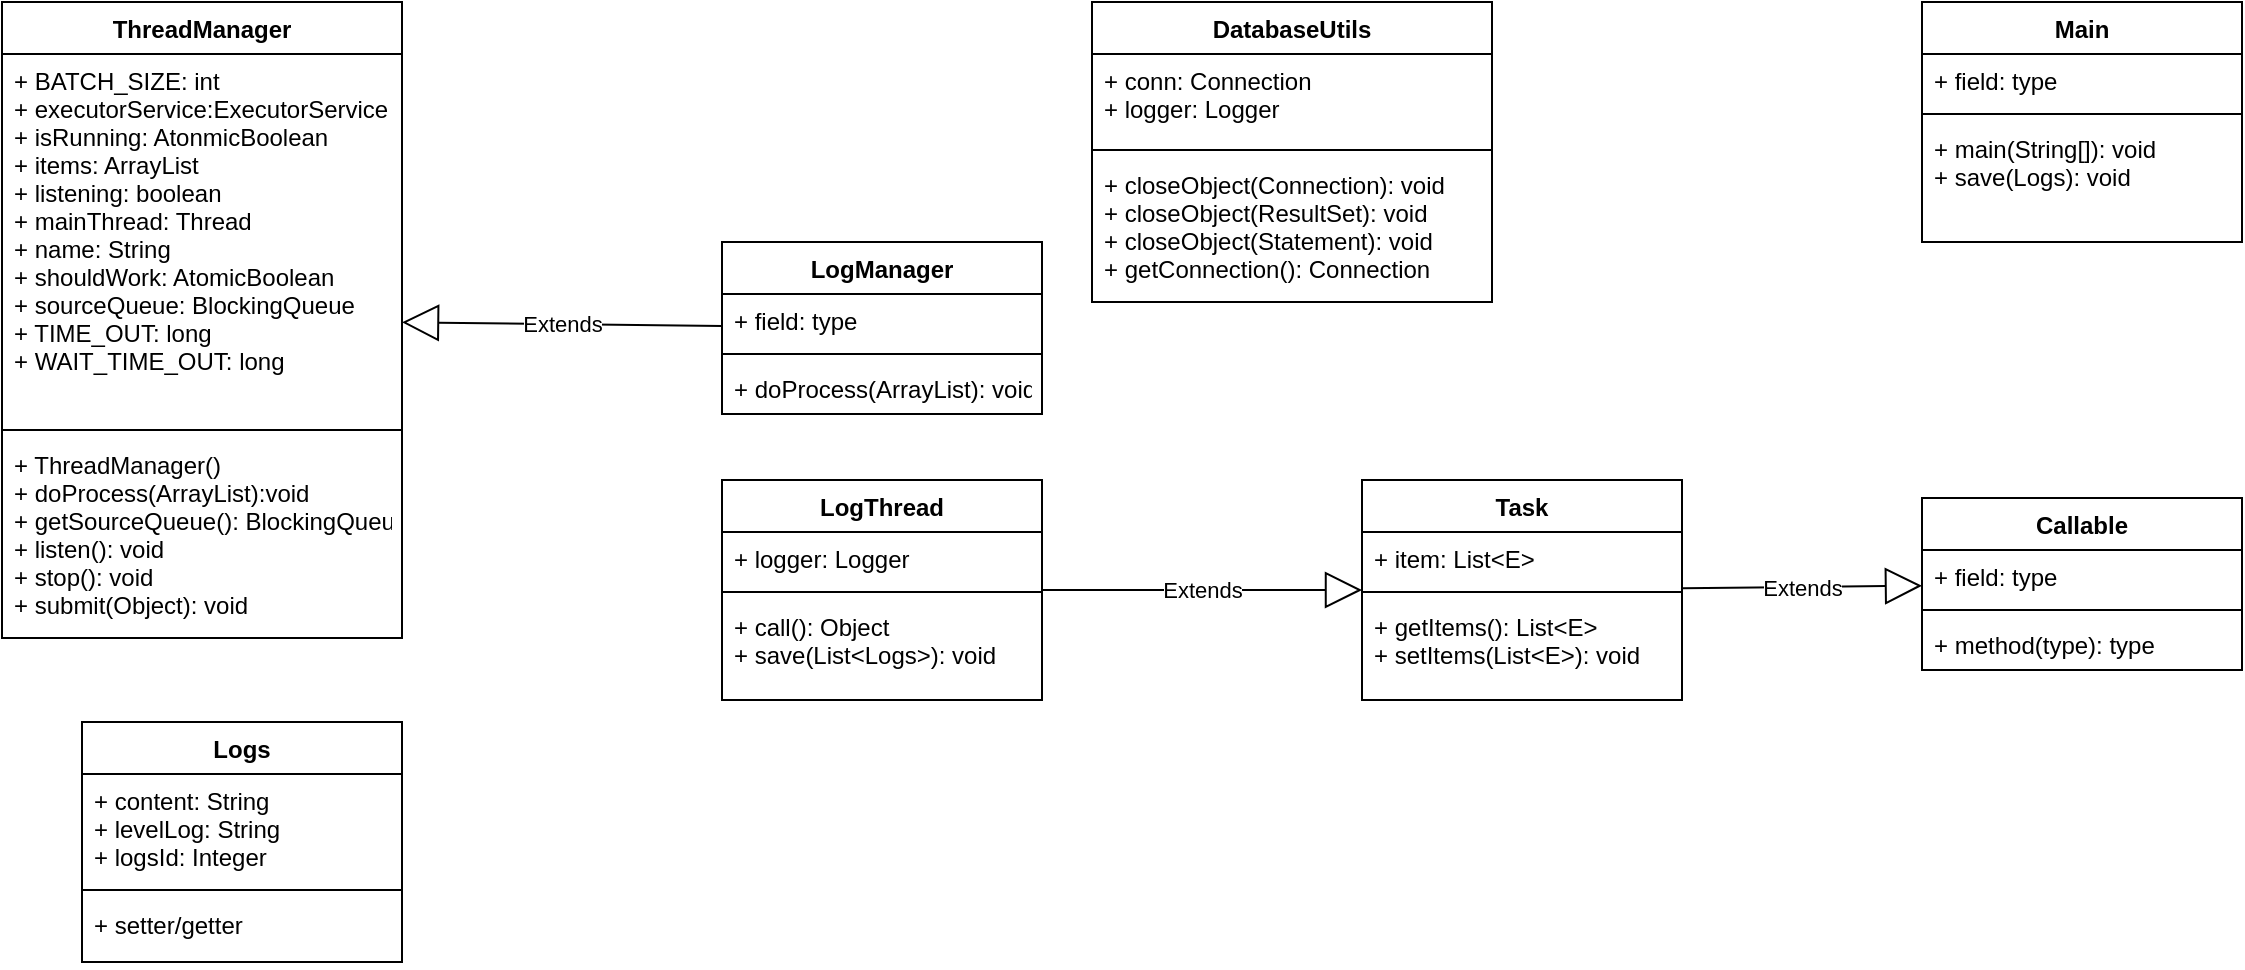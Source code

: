 <mxfile version="15.4.0" type="device"><diagram id="cdWsfqwIf6NKm106x6uf" name="java-logging"><mxGraphModel dx="1108" dy="520" grid="1" gridSize="10" guides="1" tooltips="1" connect="1" arrows="1" fold="1" page="1" pageScale="1" pageWidth="1169" pageHeight="827" math="0" shadow="0"><root><mxCell id="0"/><mxCell id="1" parent="0"/><mxCell id="k3HGvyZ2ZICIySwEidE3-1" value="Main" style="swimlane;fontStyle=1;align=center;verticalAlign=top;childLayout=stackLayout;horizontal=1;startSize=26;horizontalStack=0;resizeParent=1;resizeParentMax=0;resizeLast=0;collapsible=1;marginBottom=0;" vertex="1" parent="1"><mxGeometry x="1000" y="120" width="160" height="120" as="geometry"/></mxCell><mxCell id="k3HGvyZ2ZICIySwEidE3-2" value="+ field: type" style="text;strokeColor=none;fillColor=none;align=left;verticalAlign=top;spacingLeft=4;spacingRight=4;overflow=hidden;rotatable=0;points=[[0,0.5],[1,0.5]];portConstraint=eastwest;" vertex="1" parent="k3HGvyZ2ZICIySwEidE3-1"><mxGeometry y="26" width="160" height="26" as="geometry"/></mxCell><mxCell id="k3HGvyZ2ZICIySwEidE3-3" value="" style="line;strokeWidth=1;fillColor=none;align=left;verticalAlign=middle;spacingTop=-1;spacingLeft=3;spacingRight=3;rotatable=0;labelPosition=right;points=[];portConstraint=eastwest;" vertex="1" parent="k3HGvyZ2ZICIySwEidE3-1"><mxGeometry y="52" width="160" height="8" as="geometry"/></mxCell><mxCell id="k3HGvyZ2ZICIySwEidE3-4" value="+ main(String[]): void&#10;+ save(Logs): void" style="text;strokeColor=none;fillColor=none;align=left;verticalAlign=top;spacingLeft=4;spacingRight=4;overflow=hidden;rotatable=0;points=[[0,0.5],[1,0.5]];portConstraint=eastwest;" vertex="1" parent="k3HGvyZ2ZICIySwEidE3-1"><mxGeometry y="60" width="160" height="60" as="geometry"/></mxCell><mxCell id="k3HGvyZ2ZICIySwEidE3-5" value="ThreadManager" style="swimlane;fontStyle=1;align=center;verticalAlign=top;childLayout=stackLayout;horizontal=1;startSize=26;horizontalStack=0;resizeParent=1;resizeParentMax=0;resizeLast=0;collapsible=1;marginBottom=0;" vertex="1" parent="1"><mxGeometry x="40" y="120" width="200" height="318" as="geometry"/></mxCell><mxCell id="k3HGvyZ2ZICIySwEidE3-6" value="+ BATCH_SIZE: int&#10;+ executorService:ExecutorService&#10;+ isRunning: AtonmicBoolean&#10;+ items: ArrayList&#10;+ listening: boolean&#10;+ mainThread: Thread&#10;+ name: String&#10;+ shouldWork: AtomicBoolean&#10;+ sourceQueue: BlockingQueue&#10;+ TIME_OUT: long&#10;+ WAIT_TIME_OUT: long" style="text;strokeColor=none;fillColor=none;align=left;verticalAlign=top;spacingLeft=4;spacingRight=4;overflow=hidden;rotatable=0;points=[[0,0.5],[1,0.5]];portConstraint=eastwest;" vertex="1" parent="k3HGvyZ2ZICIySwEidE3-5"><mxGeometry y="26" width="200" height="184" as="geometry"/></mxCell><mxCell id="k3HGvyZ2ZICIySwEidE3-7" value="" style="line;strokeWidth=1;fillColor=none;align=left;verticalAlign=middle;spacingTop=-1;spacingLeft=3;spacingRight=3;rotatable=0;labelPosition=right;points=[];portConstraint=eastwest;" vertex="1" parent="k3HGvyZ2ZICIySwEidE3-5"><mxGeometry y="210" width="200" height="8" as="geometry"/></mxCell><mxCell id="k3HGvyZ2ZICIySwEidE3-8" value="+ ThreadManager()&#10;+ doProcess(ArrayList):void&#10;+ getSourceQueue(): BlockingQueue&#10;+ listen(): void&#10;+ stop(): void&#10;+ submit(Object): void&#10;" style="text;strokeColor=none;fillColor=none;align=left;verticalAlign=top;spacingLeft=4;spacingRight=4;overflow=hidden;rotatable=0;points=[[0,0.5],[1,0.5]];portConstraint=eastwest;" vertex="1" parent="k3HGvyZ2ZICIySwEidE3-5"><mxGeometry y="218" width="200" height="100" as="geometry"/></mxCell><mxCell id="k3HGvyZ2ZICIySwEidE3-9" value="Task" style="swimlane;fontStyle=1;align=center;verticalAlign=top;childLayout=stackLayout;horizontal=1;startSize=26;horizontalStack=0;resizeParent=1;resizeParentMax=0;resizeLast=0;collapsible=1;marginBottom=0;" vertex="1" parent="1"><mxGeometry x="720" y="359" width="160" height="110" as="geometry"/></mxCell><mxCell id="k3HGvyZ2ZICIySwEidE3-10" value="+ item: List&lt;E&gt;" style="text;strokeColor=none;fillColor=none;align=left;verticalAlign=top;spacingLeft=4;spacingRight=4;overflow=hidden;rotatable=0;points=[[0,0.5],[1,0.5]];portConstraint=eastwest;" vertex="1" parent="k3HGvyZ2ZICIySwEidE3-9"><mxGeometry y="26" width="160" height="26" as="geometry"/></mxCell><mxCell id="k3HGvyZ2ZICIySwEidE3-11" value="" style="line;strokeWidth=1;fillColor=none;align=left;verticalAlign=middle;spacingTop=-1;spacingLeft=3;spacingRight=3;rotatable=0;labelPosition=right;points=[];portConstraint=eastwest;" vertex="1" parent="k3HGvyZ2ZICIySwEidE3-9"><mxGeometry y="52" width="160" height="8" as="geometry"/></mxCell><mxCell id="k3HGvyZ2ZICIySwEidE3-12" value="+ getItems(): List&lt;E&gt;&#10;+ setItems(List&lt;E&gt;): void" style="text;strokeColor=none;fillColor=none;align=left;verticalAlign=top;spacingLeft=4;spacingRight=4;overflow=hidden;rotatable=0;points=[[0,0.5],[1,0.5]];portConstraint=eastwest;" vertex="1" parent="k3HGvyZ2ZICIySwEidE3-9"><mxGeometry y="60" width="160" height="50" as="geometry"/></mxCell><mxCell id="k3HGvyZ2ZICIySwEidE3-13" value="LogThread" style="swimlane;fontStyle=1;align=center;verticalAlign=top;childLayout=stackLayout;horizontal=1;startSize=26;horizontalStack=0;resizeParent=1;resizeParentMax=0;resizeLast=0;collapsible=1;marginBottom=0;" vertex="1" parent="1"><mxGeometry x="400" y="359" width="160" height="110" as="geometry"/></mxCell><mxCell id="k3HGvyZ2ZICIySwEidE3-14" value="+ logger: Logger" style="text;strokeColor=none;fillColor=none;align=left;verticalAlign=top;spacingLeft=4;spacingRight=4;overflow=hidden;rotatable=0;points=[[0,0.5],[1,0.5]];portConstraint=eastwest;" vertex="1" parent="k3HGvyZ2ZICIySwEidE3-13"><mxGeometry y="26" width="160" height="26" as="geometry"/></mxCell><mxCell id="k3HGvyZ2ZICIySwEidE3-15" value="" style="line;strokeWidth=1;fillColor=none;align=left;verticalAlign=middle;spacingTop=-1;spacingLeft=3;spacingRight=3;rotatable=0;labelPosition=right;points=[];portConstraint=eastwest;" vertex="1" parent="k3HGvyZ2ZICIySwEidE3-13"><mxGeometry y="52" width="160" height="8" as="geometry"/></mxCell><mxCell id="k3HGvyZ2ZICIySwEidE3-16" value="+ call(): Object&#10;+ save(List&lt;Logs&gt;): void" style="text;strokeColor=none;fillColor=none;align=left;verticalAlign=top;spacingLeft=4;spacingRight=4;overflow=hidden;rotatable=0;points=[[0,0.5],[1,0.5]];portConstraint=eastwest;" vertex="1" parent="k3HGvyZ2ZICIySwEidE3-13"><mxGeometry y="60" width="160" height="50" as="geometry"/></mxCell><mxCell id="k3HGvyZ2ZICIySwEidE3-17" value="Logs" style="swimlane;fontStyle=1;align=center;verticalAlign=top;childLayout=stackLayout;horizontal=1;startSize=26;horizontalStack=0;resizeParent=1;resizeParentMax=0;resizeLast=0;collapsible=1;marginBottom=0;" vertex="1" parent="1"><mxGeometry x="80" y="480" width="160" height="120" as="geometry"/></mxCell><mxCell id="k3HGvyZ2ZICIySwEidE3-18" value="+ content: String&#10;+ levelLog: String&#10;+ logsId: Integer" style="text;strokeColor=none;fillColor=none;align=left;verticalAlign=top;spacingLeft=4;spacingRight=4;overflow=hidden;rotatable=0;points=[[0,0.5],[1,0.5]];portConstraint=eastwest;" vertex="1" parent="k3HGvyZ2ZICIySwEidE3-17"><mxGeometry y="26" width="160" height="54" as="geometry"/></mxCell><mxCell id="k3HGvyZ2ZICIySwEidE3-19" value="" style="line;strokeWidth=1;fillColor=none;align=left;verticalAlign=middle;spacingTop=-1;spacingLeft=3;spacingRight=3;rotatable=0;labelPosition=right;points=[];portConstraint=eastwest;" vertex="1" parent="k3HGvyZ2ZICIySwEidE3-17"><mxGeometry y="80" width="160" height="8" as="geometry"/></mxCell><mxCell id="k3HGvyZ2ZICIySwEidE3-20" value="+ setter/getter" style="text;strokeColor=none;fillColor=none;align=left;verticalAlign=top;spacingLeft=4;spacingRight=4;overflow=hidden;rotatable=0;points=[[0,0.5],[1,0.5]];portConstraint=eastwest;" vertex="1" parent="k3HGvyZ2ZICIySwEidE3-17"><mxGeometry y="88" width="160" height="32" as="geometry"/></mxCell><mxCell id="k3HGvyZ2ZICIySwEidE3-21" value="LogManager" style="swimlane;fontStyle=1;align=center;verticalAlign=top;childLayout=stackLayout;horizontal=1;startSize=26;horizontalStack=0;resizeParent=1;resizeParentMax=0;resizeLast=0;collapsible=1;marginBottom=0;" vertex="1" parent="1"><mxGeometry x="400" y="240" width="160" height="86" as="geometry"/></mxCell><mxCell id="k3HGvyZ2ZICIySwEidE3-22" value="+ field: type" style="text;strokeColor=none;fillColor=none;align=left;verticalAlign=top;spacingLeft=4;spacingRight=4;overflow=hidden;rotatable=0;points=[[0,0.5],[1,0.5]];portConstraint=eastwest;" vertex="1" parent="k3HGvyZ2ZICIySwEidE3-21"><mxGeometry y="26" width="160" height="26" as="geometry"/></mxCell><mxCell id="k3HGvyZ2ZICIySwEidE3-23" value="" style="line;strokeWidth=1;fillColor=none;align=left;verticalAlign=middle;spacingTop=-1;spacingLeft=3;spacingRight=3;rotatable=0;labelPosition=right;points=[];portConstraint=eastwest;" vertex="1" parent="k3HGvyZ2ZICIySwEidE3-21"><mxGeometry y="52" width="160" height="8" as="geometry"/></mxCell><mxCell id="k3HGvyZ2ZICIySwEidE3-24" value="+ doProcess(ArrayList): void" style="text;strokeColor=none;fillColor=none;align=left;verticalAlign=top;spacingLeft=4;spacingRight=4;overflow=hidden;rotatable=0;points=[[0,0.5],[1,0.5]];portConstraint=eastwest;" vertex="1" parent="k3HGvyZ2ZICIySwEidE3-21"><mxGeometry y="60" width="160" height="26" as="geometry"/></mxCell><mxCell id="k3HGvyZ2ZICIySwEidE3-25" value="DatabaseUtils" style="swimlane;fontStyle=1;align=center;verticalAlign=top;childLayout=stackLayout;horizontal=1;startSize=26;horizontalStack=0;resizeParent=1;resizeParentMax=0;resizeLast=0;collapsible=1;marginBottom=0;" vertex="1" parent="1"><mxGeometry x="585" y="120" width="200" height="150" as="geometry"/></mxCell><mxCell id="k3HGvyZ2ZICIySwEidE3-26" value="+ conn: Connection&#10;+ logger: Logger" style="text;strokeColor=none;fillColor=none;align=left;verticalAlign=top;spacingLeft=4;spacingRight=4;overflow=hidden;rotatable=0;points=[[0,0.5],[1,0.5]];portConstraint=eastwest;" vertex="1" parent="k3HGvyZ2ZICIySwEidE3-25"><mxGeometry y="26" width="200" height="44" as="geometry"/></mxCell><mxCell id="k3HGvyZ2ZICIySwEidE3-27" value="" style="line;strokeWidth=1;fillColor=none;align=left;verticalAlign=middle;spacingTop=-1;spacingLeft=3;spacingRight=3;rotatable=0;labelPosition=right;points=[];portConstraint=eastwest;" vertex="1" parent="k3HGvyZ2ZICIySwEidE3-25"><mxGeometry y="70" width="200" height="8" as="geometry"/></mxCell><mxCell id="k3HGvyZ2ZICIySwEidE3-28" value="+ closeObject(Connection): void&#10;+ closeObject(ResultSet): void&#10;+ closeObject(Statement): void&#10;+ getConnection(): Connection&#10;" style="text;strokeColor=none;fillColor=none;align=left;verticalAlign=top;spacingLeft=4;spacingRight=4;overflow=hidden;rotatable=0;points=[[0,0.5],[1,0.5]];portConstraint=eastwest;" vertex="1" parent="k3HGvyZ2ZICIySwEidE3-25"><mxGeometry y="78" width="200" height="72" as="geometry"/></mxCell><mxCell id="k3HGvyZ2ZICIySwEidE3-29" value="Extends" style="endArrow=block;endSize=16;endFill=0;html=1;rounded=0;" edge="1" parent="1" source="k3HGvyZ2ZICIySwEidE3-21" target="k3HGvyZ2ZICIySwEidE3-5"><mxGeometry width="160" relative="1" as="geometry"><mxPoint x="290" y="70" as="sourcePoint"/><mxPoint x="450" y="70" as="targetPoint"/></mxGeometry></mxCell><mxCell id="k3HGvyZ2ZICIySwEidE3-31" value="Extends" style="endArrow=block;endSize=16;endFill=0;html=1;rounded=0;" edge="1" parent="1" source="k3HGvyZ2ZICIySwEidE3-13" target="k3HGvyZ2ZICIySwEidE3-9"><mxGeometry width="160" relative="1" as="geometry"><mxPoint x="630" y="280" as="sourcePoint"/><mxPoint x="790" y="280" as="targetPoint"/></mxGeometry></mxCell><mxCell id="k3HGvyZ2ZICIySwEidE3-32" value="Callable" style="swimlane;fontStyle=1;align=center;verticalAlign=top;childLayout=stackLayout;horizontal=1;startSize=26;horizontalStack=0;resizeParent=1;resizeParentMax=0;resizeLast=0;collapsible=1;marginBottom=0;" vertex="1" parent="1"><mxGeometry x="1000" y="368" width="160" height="86" as="geometry"/></mxCell><mxCell id="k3HGvyZ2ZICIySwEidE3-33" value="+ field: type" style="text;strokeColor=none;fillColor=none;align=left;verticalAlign=top;spacingLeft=4;spacingRight=4;overflow=hidden;rotatable=0;points=[[0,0.5],[1,0.5]];portConstraint=eastwest;" vertex="1" parent="k3HGvyZ2ZICIySwEidE3-32"><mxGeometry y="26" width="160" height="26" as="geometry"/></mxCell><mxCell id="k3HGvyZ2ZICIySwEidE3-34" value="" style="line;strokeWidth=1;fillColor=none;align=left;verticalAlign=middle;spacingTop=-1;spacingLeft=3;spacingRight=3;rotatable=0;labelPosition=right;points=[];portConstraint=eastwest;" vertex="1" parent="k3HGvyZ2ZICIySwEidE3-32"><mxGeometry y="52" width="160" height="8" as="geometry"/></mxCell><mxCell id="k3HGvyZ2ZICIySwEidE3-35" value="+ method(type): type" style="text;strokeColor=none;fillColor=none;align=left;verticalAlign=top;spacingLeft=4;spacingRight=4;overflow=hidden;rotatable=0;points=[[0,0.5],[1,0.5]];portConstraint=eastwest;" vertex="1" parent="k3HGvyZ2ZICIySwEidE3-32"><mxGeometry y="60" width="160" height="26" as="geometry"/></mxCell><mxCell id="k3HGvyZ2ZICIySwEidE3-36" value="Extends" style="endArrow=block;endSize=16;endFill=0;html=1;rounded=0;" edge="1" parent="1" source="k3HGvyZ2ZICIySwEidE3-9" target="k3HGvyZ2ZICIySwEidE3-32"><mxGeometry width="160" relative="1" as="geometry"><mxPoint x="880" y="180" as="sourcePoint"/><mxPoint x="1040" y="180" as="targetPoint"/></mxGeometry></mxCell></root></mxGraphModel></diagram></mxfile>